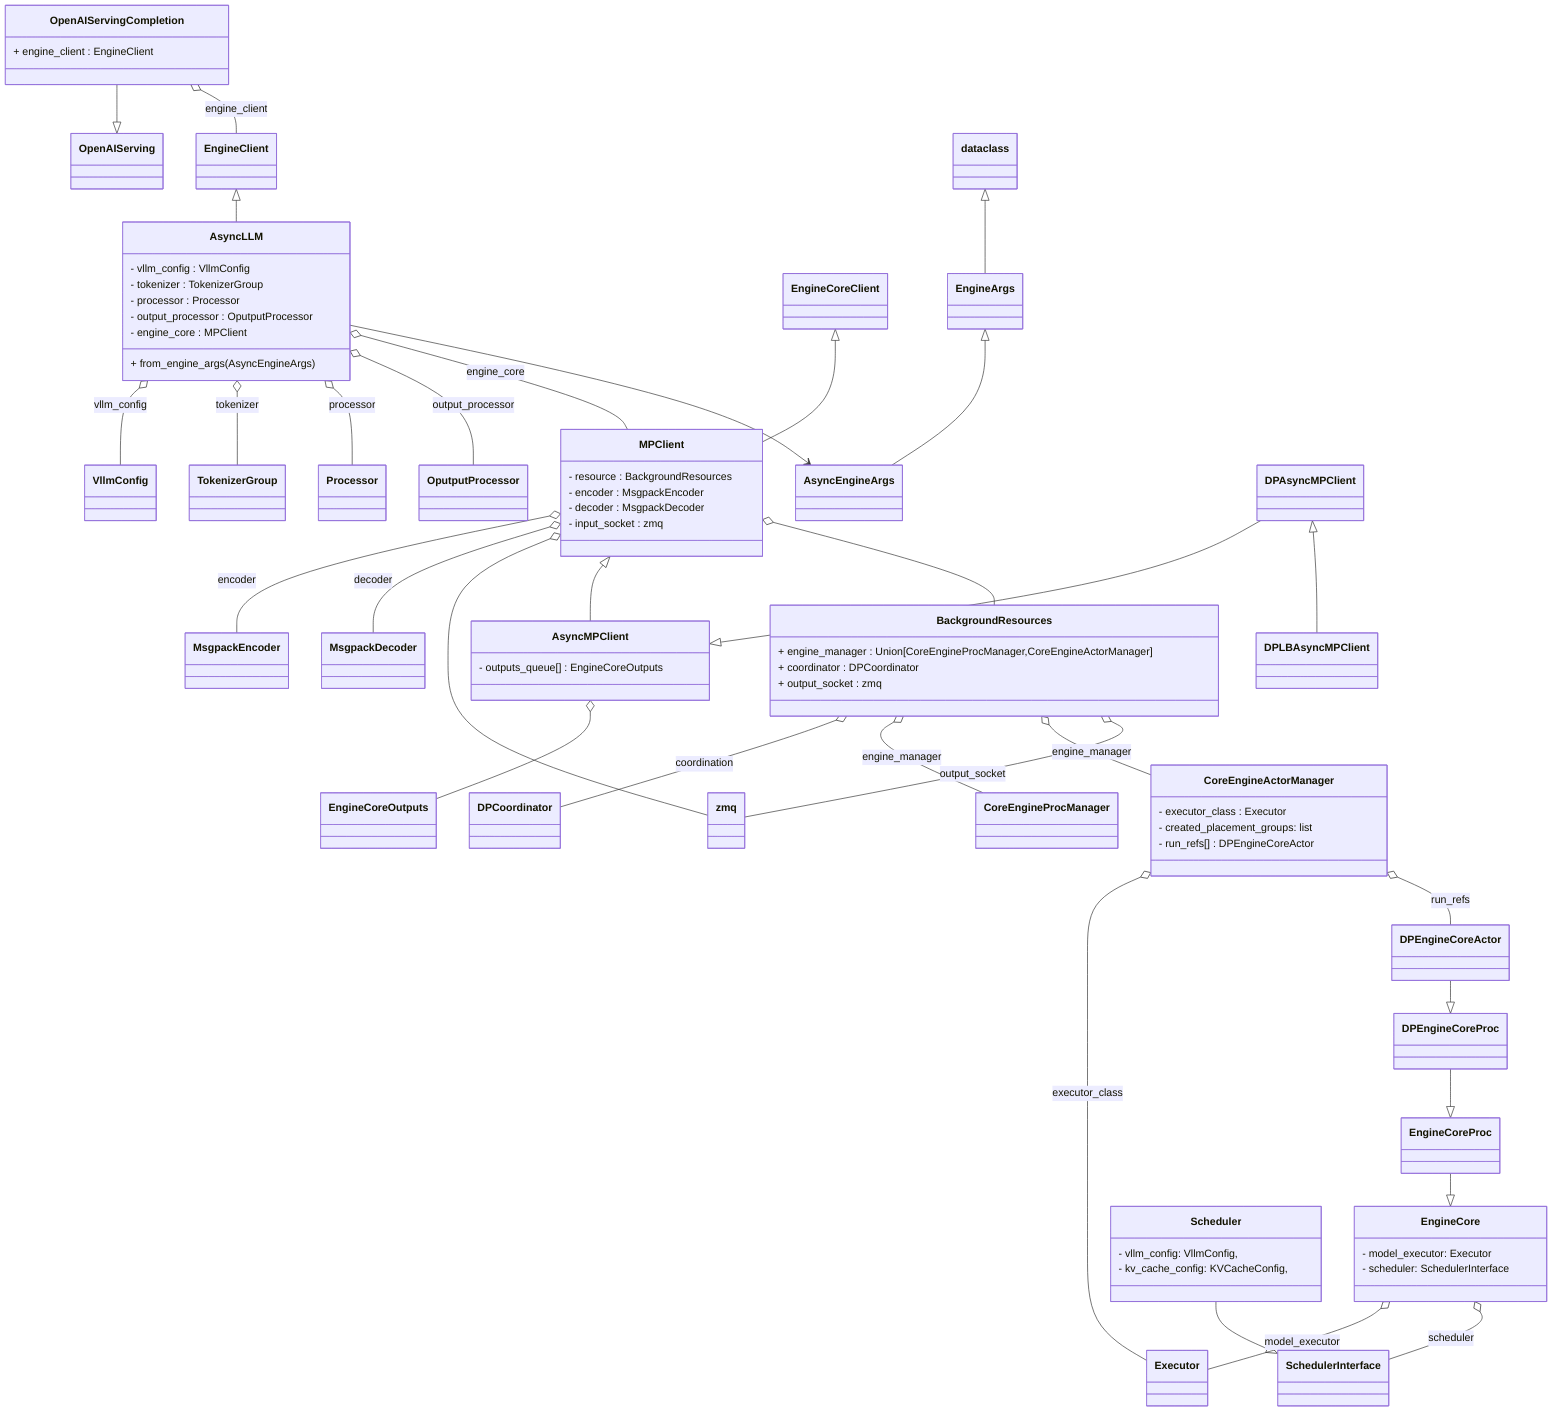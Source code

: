 classDiagram
dirction TB



class EngineCore{
    - model_executor: Executor
    - scheduler: SchedulerInterface
}

EngineCore o-- Executor: model_executor
EngineCore o-- SchedulerInterface: scheduler

class CoreEngineActorManager{
    - executor_class : Executor
    - created_placement_groups: list
    - run_refs[] : DPEngineCoreActor
}

%% rank와 client의 주소를 저장하고 관리 하는 클래스
class MPClient{
    - resource : BackgroundResources
    - encoder : MsgpackEncoder
    - decoder : MsgpackDecoder
    - input_socket : zmq
}

%% ZeroMQ
class zmq 
class AsyncEngineArgs
class AsyncLLM{
    - vllm_config : VllmConfig
    - tokenizer : TokenizerGroup
    - processor : Processor
    - output_processor : OputputProcessor
    - engine_core : MPClient
    
    + from_engine_args(AsyncEngineArgs)
}

MPClient o-- MsgpackEncoder: encoder
MPClient o-- MsgpackDecoder: decoder
MPClient o-- zmq

class AsyncMPClient{
    - outputs_queue[] : EngineCoreOutputs
}

AsyncMPClient o-- EngineCoreOutputs : 

class BackgroundResources{
    + engine_manager : Union[CoreEngineProcManager,CoreEngineActorManager]
    + coordinator : DPCoordinator
    + output_socket : zmq
}

class OpenAIServingCompletion{
    + engine_client : EngineClient
}

class Scheduler{
    - vllm_config: VllmConfig,
    - kv_cache_config: KVCacheConfig,
}
class SchedulerInterface

Scheduler--|>SchedulerInterface

OpenAIServingCompletion--|>OpenAIServing
OpenAIServingCompletion o-- EngineClient: engine_client

AsyncLLM o-- VllmConfig : vllm_config
AsyncLLM o-- TokenizerGroup: tokenizer
AsyncLLM o-- Processor: processor
AsyncLLM o-- OputputProcessor: output_processor
AsyncLLM o-- MPClient: engine_core

EngineCoreClient<|--MPClient
DPAsyncMPClient--|>AsyncMPClient
DPAsyncMPClient<|--DPLBAsyncMPClient

MPClient<|--AsyncMPClient
MPClient o-- BackgroundResources

dataclass <|-- EngineArgs
EngineArgs <|--AsyncEngineArgs

AsyncLLM-->AsyncEngineArgs
EngineClient <|--AsyncLLM

BackgroundResources o-- DPCoordinator : coordination
BackgroundResources o-- CoreEngineProcManager: engine_manager
BackgroundResources o-- CoreEngineActorManager: engine_manager
BackgroundResources o-- zmq: output_socket

CoreEngineActorManager o-- Executor: executor_class
CoreEngineActorManager o-- DPEngineCoreActor: run_refs

DPEngineCoreActor--|>DPEngineCoreProc
DPEngineCoreProc--|>EngineCoreProc
EngineCoreProc--|>EngineCore